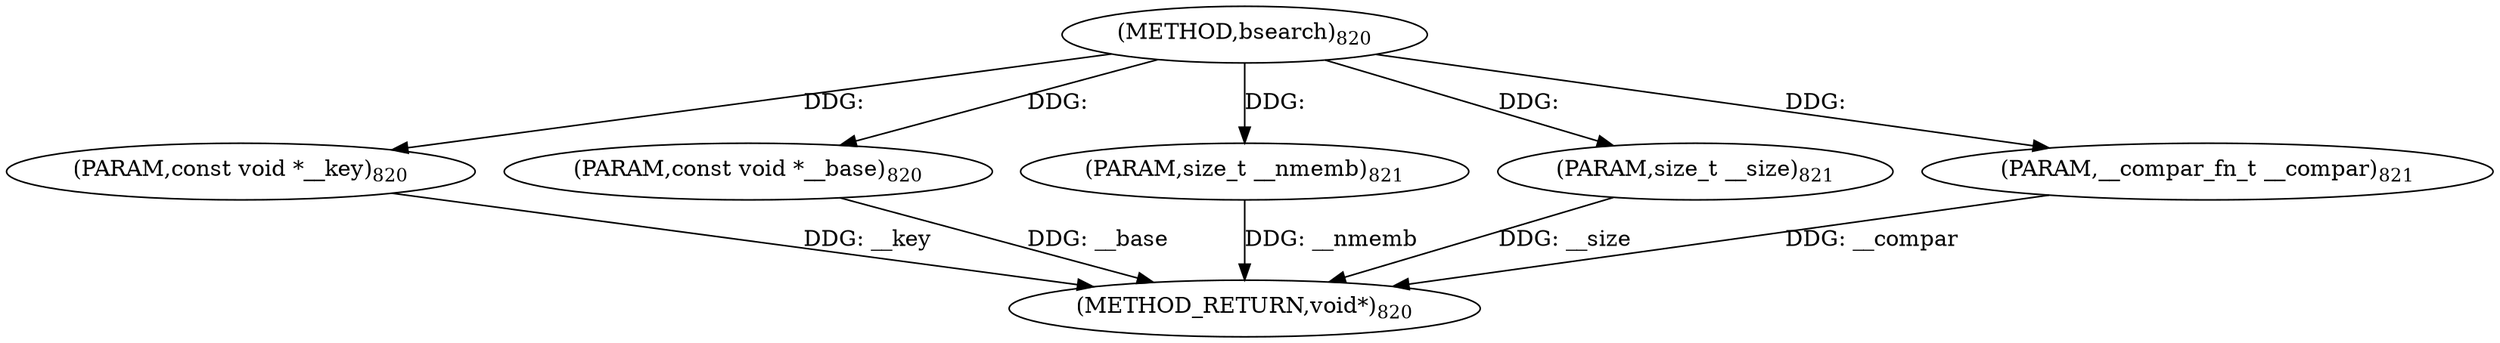 digraph "bsearch" {  
"21830" [label = <(METHOD,bsearch)<SUB>820</SUB>> ]
"21836" [label = <(METHOD_RETURN,void*)<SUB>820</SUB>> ]
"21831" [label = <(PARAM,const void *__key)<SUB>820</SUB>> ]
"21832" [label = <(PARAM,const void *__base)<SUB>820</SUB>> ]
"21833" [label = <(PARAM,size_t __nmemb)<SUB>821</SUB>> ]
"21834" [label = <(PARAM,size_t __size)<SUB>821</SUB>> ]
"21835" [label = <(PARAM,__compar_fn_t __compar)<SUB>821</SUB>> ]
  "21831" -> "21836"  [ label = "DDG: __key"] 
  "21832" -> "21836"  [ label = "DDG: __base"] 
  "21833" -> "21836"  [ label = "DDG: __nmemb"] 
  "21834" -> "21836"  [ label = "DDG: __size"] 
  "21835" -> "21836"  [ label = "DDG: __compar"] 
  "21830" -> "21831"  [ label = "DDG: "] 
  "21830" -> "21832"  [ label = "DDG: "] 
  "21830" -> "21833"  [ label = "DDG: "] 
  "21830" -> "21834"  [ label = "DDG: "] 
  "21830" -> "21835"  [ label = "DDG: "] 
}

